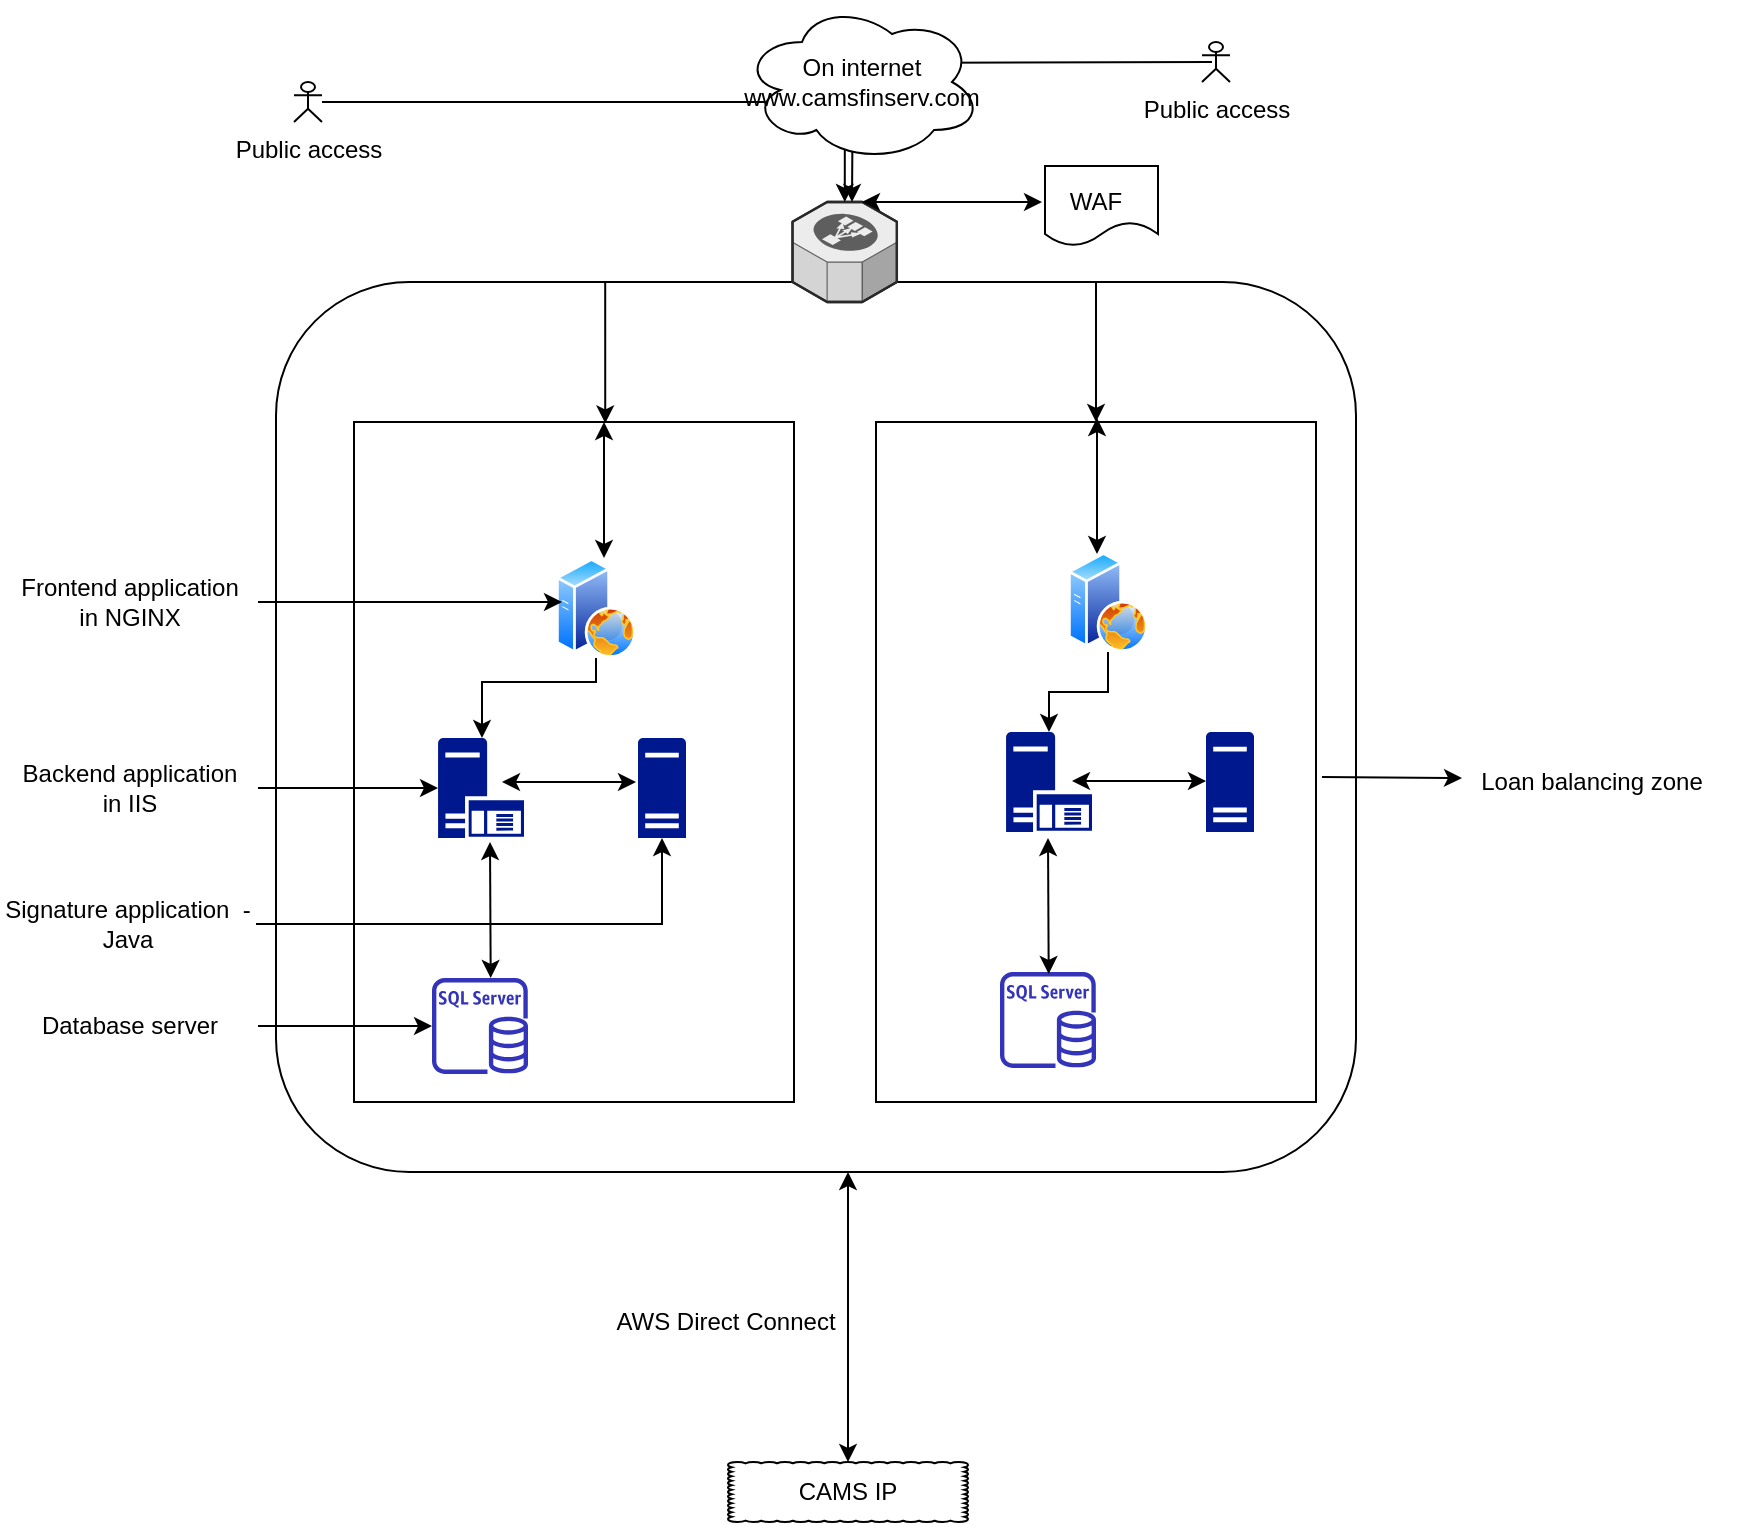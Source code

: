 <mxfile version="14.6.13" type="github">
  <diagram id="dfmJ5PRtE6S-TQssG3T2" name="Page-1">
    <mxGraphModel dx="1872" dy="1537" grid="1" gridSize="10" guides="1" tooltips="1" connect="1" arrows="1" fold="1" page="1" pageScale="1" pageWidth="850" pageHeight="1100" math="0" shadow="0">
      <root>
        <mxCell id="0" />
        <mxCell id="1" parent="0" />
        <mxCell id="hfEJXq4P2hzBnoVsS2LQ-3" value="" style="shape=document;whiteSpace=wrap;html=1;boundedLbl=1;" vertex="1" parent="1">
          <mxGeometry x="511.5" y="-48" width="56.5" height="40" as="geometry" />
        </mxCell>
        <mxCell id="cN4oM8W2iNpLodC8hFLX-30" value="" style="rounded=1;whiteSpace=wrap;html=1;" parent="1" vertex="1">
          <mxGeometry x="127" y="10" width="540" height="445" as="geometry" />
        </mxCell>
        <mxCell id="cN4oM8W2iNpLodC8hFLX-26" value="" style="rounded=0;whiteSpace=wrap;html=1;" parent="1" vertex="1">
          <mxGeometry x="427" y="80" width="220" height="340" as="geometry" />
        </mxCell>
        <mxCell id="cN4oM8W2iNpLodC8hFLX-11" value="" style="rounded=0;whiteSpace=wrap;html=1;" parent="1" vertex="1">
          <mxGeometry x="166" y="80" width="220" height="340" as="geometry" />
        </mxCell>
        <mxCell id="cN4oM8W2iNpLodC8hFLX-1" value="" style="aspect=fixed;pointerEvents=1;shadow=0;dashed=0;html=1;strokeColor=none;labelPosition=center;verticalLabelPosition=bottom;verticalAlign=top;align=center;fillColor=#00188D;shape=mxgraph.mscae.enterprise.server_generic" parent="1" vertex="1">
          <mxGeometry x="308" y="238" width="24" height="50" as="geometry" />
        </mxCell>
        <mxCell id="cN4oM8W2iNpLodC8hFLX-28" value="" style="edgeStyle=orthogonalEdgeStyle;rounded=0;orthogonalLoop=1;jettySize=auto;html=1;entryX=0.571;entryY=0.002;entryDx=0;entryDy=0;entryPerimeter=0;" parent="1" source="cN4oM8W2iNpLodC8hFLX-2" target="cN4oM8W2iNpLodC8hFLX-11" edge="1">
          <mxGeometry relative="1" as="geometry">
            <mxPoint x="305.26" y="-5" as="targetPoint" />
            <Array as="points">
              <mxPoint x="292" y="10" />
            </Array>
          </mxGeometry>
        </mxCell>
        <mxCell id="cN4oM8W2iNpLodC8hFLX-29" style="edgeStyle=orthogonalEdgeStyle;rounded=0;orthogonalLoop=1;jettySize=auto;html=1;entryX=0.5;entryY=0;entryDx=0;entryDy=0;" parent="1" source="cN4oM8W2iNpLodC8hFLX-2" target="cN4oM8W2iNpLodC8hFLX-26" edge="1">
          <mxGeometry relative="1" as="geometry">
            <mxPoint x="467" y="-5" as="targetPoint" />
            <Array as="points">
              <mxPoint x="537" y="10" />
            </Array>
          </mxGeometry>
        </mxCell>
        <mxCell id="cN4oM8W2iNpLodC8hFLX-2" value="" style="verticalLabelPosition=bottom;html=1;verticalAlign=top;strokeWidth=1;align=center;outlineConnect=0;dashed=0;outlineConnect=0;shape=mxgraph.aws3d.elasticLoadBalancing;fillColor=#ECECEC;strokeColor=#5E5E5E;aspect=fixed;" parent="1" vertex="1">
          <mxGeometry x="385.26" y="-30" width="52.18" height="50" as="geometry" />
        </mxCell>
        <mxCell id="cN4oM8W2iNpLodC8hFLX-3" value="" style="aspect=fixed;pointerEvents=1;shadow=0;dashed=0;html=1;strokeColor=none;labelPosition=center;verticalLabelPosition=bottom;verticalAlign=top;align=center;fillColor=#00188D;shape=mxgraph.mscae.enterprise.application_server" parent="1" vertex="1">
          <mxGeometry x="208" y="238" width="43" height="50" as="geometry" />
        </mxCell>
        <mxCell id="cN4oM8W2iNpLodC8hFLX-8" value="" style="outlineConnect=0;fontColor=#232F3E;gradientColor=none;fillColor=#3334B9;strokeColor=none;dashed=0;verticalLabelPosition=bottom;verticalAlign=top;align=center;html=1;fontSize=12;fontStyle=0;aspect=fixed;pointerEvents=1;shape=mxgraph.aws4.rds_sql_server_instance;" parent="1" vertex="1">
          <mxGeometry x="205" y="358" width="48" height="48" as="geometry" />
        </mxCell>
        <mxCell id="cN4oM8W2iNpLodC8hFLX-14" value="" style="edgeStyle=orthogonalEdgeStyle;rounded=0;orthogonalLoop=1;jettySize=auto;html=1;" parent="1" source="cN4oM8W2iNpLodC8hFLX-9" target="cN4oM8W2iNpLodC8hFLX-3" edge="1">
          <mxGeometry relative="1" as="geometry">
            <Array as="points">
              <mxPoint x="287" y="210" />
              <mxPoint x="230" y="210" />
            </Array>
          </mxGeometry>
        </mxCell>
        <mxCell id="cN4oM8W2iNpLodC8hFLX-9" value="" style="aspect=fixed;perimeter=ellipsePerimeter;html=1;align=center;shadow=0;dashed=0;spacingTop=3;image;image=img/lib/active_directory/web_server.svg;" parent="1" vertex="1">
          <mxGeometry x="267" y="148" width="40" height="50" as="geometry" />
        </mxCell>
        <mxCell id="cN4oM8W2iNpLodC8hFLX-19" value="" style="aspect=fixed;pointerEvents=1;shadow=0;dashed=0;html=1;strokeColor=none;labelPosition=center;verticalLabelPosition=bottom;verticalAlign=top;align=center;fillColor=#00188D;shape=mxgraph.mscae.enterprise.server_generic" parent="1" vertex="1">
          <mxGeometry x="592" y="235" width="24" height="50" as="geometry" />
        </mxCell>
        <mxCell id="cN4oM8W2iNpLodC8hFLX-22" value="" style="aspect=fixed;pointerEvents=1;shadow=0;dashed=0;html=1;strokeColor=none;labelPosition=center;verticalLabelPosition=bottom;verticalAlign=top;align=center;fillColor=#00188D;shape=mxgraph.mscae.enterprise.application_server" parent="1" vertex="1">
          <mxGeometry x="492" y="235" width="43" height="50" as="geometry" />
        </mxCell>
        <mxCell id="cN4oM8W2iNpLodC8hFLX-23" value="" style="outlineConnect=0;fontColor=#232F3E;gradientColor=none;fillColor=#3334B9;strokeColor=none;dashed=0;verticalLabelPosition=bottom;verticalAlign=top;align=center;html=1;fontSize=12;fontStyle=0;aspect=fixed;pointerEvents=1;shape=mxgraph.aws4.rds_sql_server_instance;" parent="1" vertex="1">
          <mxGeometry x="489" y="355" width="48" height="48" as="geometry" />
        </mxCell>
        <mxCell id="cN4oM8W2iNpLodC8hFLX-24" value="" style="edgeStyle=orthogonalEdgeStyle;rounded=0;orthogonalLoop=1;jettySize=auto;html=1;" parent="1" source="cN4oM8W2iNpLodC8hFLX-25" target="cN4oM8W2iNpLodC8hFLX-22" edge="1">
          <mxGeometry relative="1" as="geometry" />
        </mxCell>
        <mxCell id="cN4oM8W2iNpLodC8hFLX-25" value="" style="aspect=fixed;perimeter=ellipsePerimeter;html=1;align=center;shadow=0;dashed=0;spacingTop=3;image;image=img/lib/active_directory/web_server.svg;" parent="1" vertex="1">
          <mxGeometry x="523" y="145" width="40" height="50" as="geometry" />
        </mxCell>
        <mxCell id="cN4oM8W2iNpLodC8hFLX-33" value="" style="endArrow=classic;startArrow=classic;html=1;" parent="1" edge="1">
          <mxGeometry width="50" height="50" relative="1" as="geometry">
            <mxPoint x="291" y="148" as="sourcePoint" />
            <mxPoint x="291" y="80" as="targetPoint" />
          </mxGeometry>
        </mxCell>
        <mxCell id="cN4oM8W2iNpLodC8hFLX-34" value="" style="endArrow=classic;startArrow=classic;html=1;" parent="1" edge="1">
          <mxGeometry width="50" height="50" relative="1" as="geometry">
            <mxPoint x="537.5" y="146" as="sourcePoint" />
            <mxPoint x="537.5" y="78" as="targetPoint" />
          </mxGeometry>
        </mxCell>
        <mxCell id="cN4oM8W2iNpLodC8hFLX-37" value="" style="endArrow=classic;startArrow=classic;html=1;" parent="1" edge="1">
          <mxGeometry width="50" height="50" relative="1" as="geometry">
            <mxPoint x="240" y="260" as="sourcePoint" />
            <mxPoint x="307" y="260" as="targetPoint" />
          </mxGeometry>
        </mxCell>
        <mxCell id="cN4oM8W2iNpLodC8hFLX-38" value="" style="endArrow=classic;startArrow=classic;html=1;" parent="1" edge="1">
          <mxGeometry width="50" height="50" relative="1" as="geometry">
            <mxPoint x="525" y="259.5" as="sourcePoint" />
            <mxPoint x="592" y="259.5" as="targetPoint" />
          </mxGeometry>
        </mxCell>
        <mxCell id="cN4oM8W2iNpLodC8hFLX-39" value="" style="endArrow=classic;startArrow=classic;html=1;" parent="1" edge="1">
          <mxGeometry width="50" height="50" relative="1" as="geometry">
            <mxPoint x="234.348" y="358" as="sourcePoint" />
            <mxPoint x="234" y="290" as="targetPoint" />
          </mxGeometry>
        </mxCell>
        <mxCell id="cN4oM8W2iNpLodC8hFLX-40" value="" style="endArrow=classic;startArrow=classic;html=1;" parent="1" edge="1">
          <mxGeometry width="50" height="50" relative="1" as="geometry">
            <mxPoint x="513.348" y="356" as="sourcePoint" />
            <mxPoint x="513" y="288" as="targetPoint" />
          </mxGeometry>
        </mxCell>
        <mxCell id="cN4oM8W2iNpLodC8hFLX-44" style="edgeStyle=orthogonalEdgeStyle;rounded=0;orthogonalLoop=1;jettySize=auto;html=1;" parent="1" source="cN4oM8W2iNpLodC8hFLX-42" target="cN4oM8W2iNpLodC8hFLX-2" edge="1">
          <mxGeometry relative="1" as="geometry" />
        </mxCell>
        <mxCell id="cN4oM8W2iNpLodC8hFLX-42" value="Public access" style="shape=umlActor;verticalLabelPosition=bottom;verticalAlign=top;html=1;outlineConnect=0;" parent="1" vertex="1">
          <mxGeometry x="136" y="-90" width="14" height="20" as="geometry" />
        </mxCell>
        <mxCell id="cN4oM8W2iNpLodC8hFLX-45" style="edgeStyle=orthogonalEdgeStyle;rounded=0;orthogonalLoop=1;jettySize=auto;html=1;entryX=0.474;entryY=0;entryDx=0;entryDy=0;entryPerimeter=0;" parent="1" edge="1">
          <mxGeometry relative="1" as="geometry">
            <mxPoint x="595" y="-100" as="sourcePoint" />
            <mxPoint x="414.993" y="-30" as="targetPoint" />
          </mxGeometry>
        </mxCell>
        <mxCell id="cN4oM8W2iNpLodC8hFLX-43" value="Public access" style="shape=umlActor;verticalLabelPosition=bottom;verticalAlign=top;html=1;outlineConnect=0;" parent="1" vertex="1">
          <mxGeometry x="590" y="-110" width="14" height="20" as="geometry" />
        </mxCell>
        <mxCell id="cN4oM8W2iNpLodC8hFLX-51" value="On internet&lt;br&gt;www.camsfinserv.com" style="ellipse;shape=cloud;whiteSpace=wrap;html=1;" parent="1" vertex="1">
          <mxGeometry x="360" y="-130" width="120" height="80" as="geometry" />
        </mxCell>
        <mxCell id="cN4oM8W2iNpLodC8hFLX-59" style="edgeStyle=orthogonalEdgeStyle;rounded=0;orthogonalLoop=1;jettySize=auto;html=1;" parent="1" source="cN4oM8W2iNpLodC8hFLX-53" edge="1">
          <mxGeometry relative="1" as="geometry">
            <mxPoint x="270" y="170" as="targetPoint" />
          </mxGeometry>
        </mxCell>
        <mxCell id="cN4oM8W2iNpLodC8hFLX-53" value="Frontend application&lt;br&gt;in NGINX" style="text;html=1;strokeColor=none;fillColor=none;align=center;verticalAlign=middle;whiteSpace=wrap;rounded=0;" parent="1" vertex="1">
          <mxGeometry x="-10" y="160" width="128" height="20" as="geometry" />
        </mxCell>
        <mxCell id="cN4oM8W2iNpLodC8hFLX-56" style="edgeStyle=orthogonalEdgeStyle;rounded=0;orthogonalLoop=1;jettySize=auto;html=1;" parent="1" source="cN4oM8W2iNpLodC8hFLX-55" target="cN4oM8W2iNpLodC8hFLX-3" edge="1">
          <mxGeometry relative="1" as="geometry" />
        </mxCell>
        <mxCell id="cN4oM8W2iNpLodC8hFLX-55" value="Backend application&lt;br&gt;in IIS" style="text;html=1;strokeColor=none;fillColor=none;align=center;verticalAlign=middle;whiteSpace=wrap;rounded=0;" parent="1" vertex="1">
          <mxGeometry x="-10" y="253" width="128" height="20" as="geometry" />
        </mxCell>
        <mxCell id="cN4oM8W2iNpLodC8hFLX-61" style="edgeStyle=orthogonalEdgeStyle;rounded=0;orthogonalLoop=1;jettySize=auto;html=1;entryX=0.5;entryY=1;entryDx=0;entryDy=0;entryPerimeter=0;" parent="1" source="cN4oM8W2iNpLodC8hFLX-60" target="cN4oM8W2iNpLodC8hFLX-1" edge="1">
          <mxGeometry relative="1" as="geometry" />
        </mxCell>
        <mxCell id="cN4oM8W2iNpLodC8hFLX-60" value="Signature application&amp;nbsp; - Java" style="text;html=1;strokeColor=none;fillColor=none;align=center;verticalAlign=middle;whiteSpace=wrap;rounded=0;" parent="1" vertex="1">
          <mxGeometry x="-11" y="321" width="128" height="20" as="geometry" />
        </mxCell>
        <mxCell id="cN4oM8W2iNpLodC8hFLX-64" style="edgeStyle=orthogonalEdgeStyle;rounded=0;orthogonalLoop=1;jettySize=auto;html=1;" parent="1" source="cN4oM8W2iNpLodC8hFLX-62" target="cN4oM8W2iNpLodC8hFLX-8" edge="1">
          <mxGeometry relative="1" as="geometry" />
        </mxCell>
        <mxCell id="cN4oM8W2iNpLodC8hFLX-62" value="Database server" style="text;html=1;strokeColor=none;fillColor=none;align=center;verticalAlign=middle;whiteSpace=wrap;rounded=0;" parent="1" vertex="1">
          <mxGeometry x="-10" y="372" width="128" height="20" as="geometry" />
        </mxCell>
        <mxCell id="cN4oM8W2iNpLodC8hFLX-65" value="CAMS IP" style="whiteSpace=wrap;html=1;shape=mxgraph.basic.cloud_rect" parent="1" vertex="1">
          <mxGeometry x="353" y="600" width="120" height="30" as="geometry" />
        </mxCell>
        <mxCell id="cN4oM8W2iNpLodC8hFLX-67" value="AWS Direct Connect" style="text;html=1;strokeColor=none;fillColor=none;align=center;verticalAlign=middle;whiteSpace=wrap;rounded=0;" parent="1" vertex="1">
          <mxGeometry x="267.44" y="520" width="170" height="20" as="geometry" />
        </mxCell>
        <mxCell id="cN4oM8W2iNpLodC8hFLX-68" value="" style="endArrow=classic;startArrow=classic;html=1;" parent="1" edge="1">
          <mxGeometry width="50" height="50" relative="1" as="geometry">
            <mxPoint x="413" y="600" as="sourcePoint" />
            <mxPoint x="413" y="455" as="targetPoint" />
          </mxGeometry>
        </mxCell>
        <mxCell id="cN4oM8W2iNpLodC8hFLX-69" value="" style="endArrow=classic;html=1;" parent="1" edge="1">
          <mxGeometry width="50" height="50" relative="1" as="geometry">
            <mxPoint x="650" y="257.5" as="sourcePoint" />
            <mxPoint x="720" y="258" as="targetPoint" />
          </mxGeometry>
        </mxCell>
        <mxCell id="cN4oM8W2iNpLodC8hFLX-70" value="Loan balancing zone" style="text;html=1;strokeColor=none;fillColor=none;align=center;verticalAlign=middle;whiteSpace=wrap;rounded=0;" parent="1" vertex="1">
          <mxGeometry x="700" y="250" width="170" height="20" as="geometry" />
        </mxCell>
        <mxCell id="hfEJXq4P2hzBnoVsS2LQ-1" value="" style="endArrow=classic;startArrow=classic;html=1;" edge="1" parent="1">
          <mxGeometry width="50" height="50" relative="1" as="geometry">
            <mxPoint x="420" y="-30" as="sourcePoint" />
            <mxPoint x="510" y="-30" as="targetPoint" />
          </mxGeometry>
        </mxCell>
        <mxCell id="hfEJXq4P2hzBnoVsS2LQ-2" value="WAF" style="text;html=1;strokeColor=none;fillColor=none;align=center;verticalAlign=middle;whiteSpace=wrap;rounded=0;" vertex="1" parent="1">
          <mxGeometry x="517" y="-40" width="40" height="20" as="geometry" />
        </mxCell>
      </root>
    </mxGraphModel>
  </diagram>
</mxfile>
